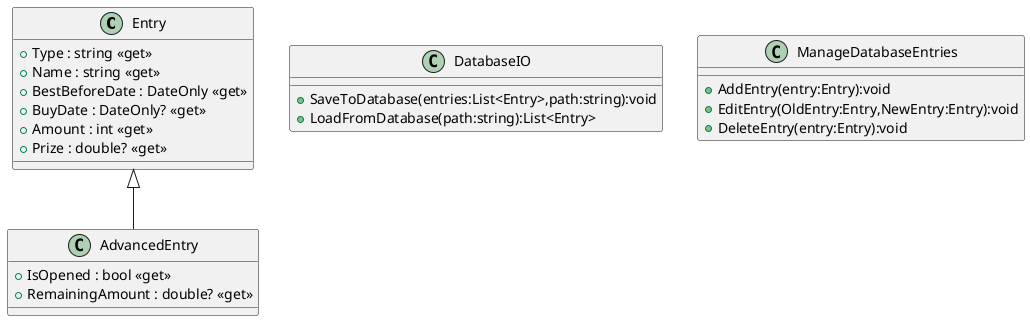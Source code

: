 @startuml Classes
class Entry {
    +Type : string <<get>>
    +Name : string <<get>>
    +BestBeforeDate : DateOnly <<get>>
    +BuyDate : DateOnly? <<get>>
    +Amount : int <<get>>
    +Prize : double? <<get>>
}

class AdvancedEntry {
    +IsOpened : bool <<get>>
    +RemainingAmount : double? <<get>>
}

class DatabaseIO {
    +SaveToDatabase(entries:List<Entry>,path:string):void
    +LoadFromDatabase(path:string):List<Entry>
}

class ManageDatabaseEntries {
    +AddEntry(entry:Entry):void
    +EditEntry(OldEntry:Entry,NewEntry:Entry):void
    +DeleteEntry(entry:Entry):void
}

Entry <|-- AdvancedEntry
@enduml